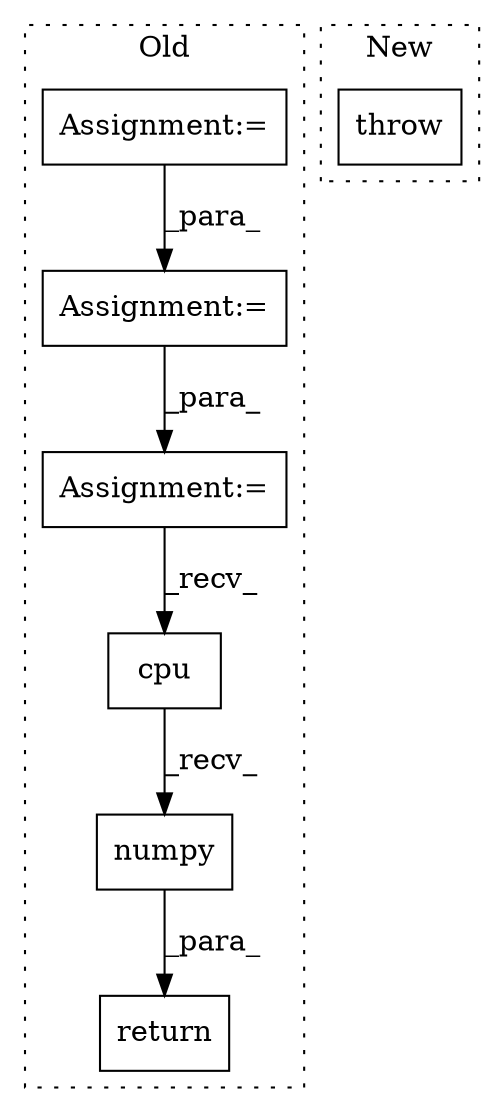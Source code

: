 digraph G {
subgraph cluster0 {
1 [label="cpu" a="32" s="2733" l="5" shape="box"];
3 [label="numpy" a="32" s="2745" l="7" shape="box"];
4 [label="Assignment:=" a="7" s="2633" l="1" shape="box"];
5 [label="Assignment:=" a="7" s="2329" l="8" shape="box"];
6 [label="return" a="41" s="2758" l="12" shape="box"];
7 [label="Assignment:=" a="7" s="2405" l="1" shape="box"];
label = "Old";
style="dotted";
}
subgraph cluster1 {
2 [label="throw" a="53" s="2088" l="6" shape="box"];
label = "New";
style="dotted";
}
1 -> 3 [label="_recv_"];
3 -> 6 [label="_para_"];
4 -> 1 [label="_recv_"];
5 -> 7 [label="_para_"];
7 -> 4 [label="_para_"];
}